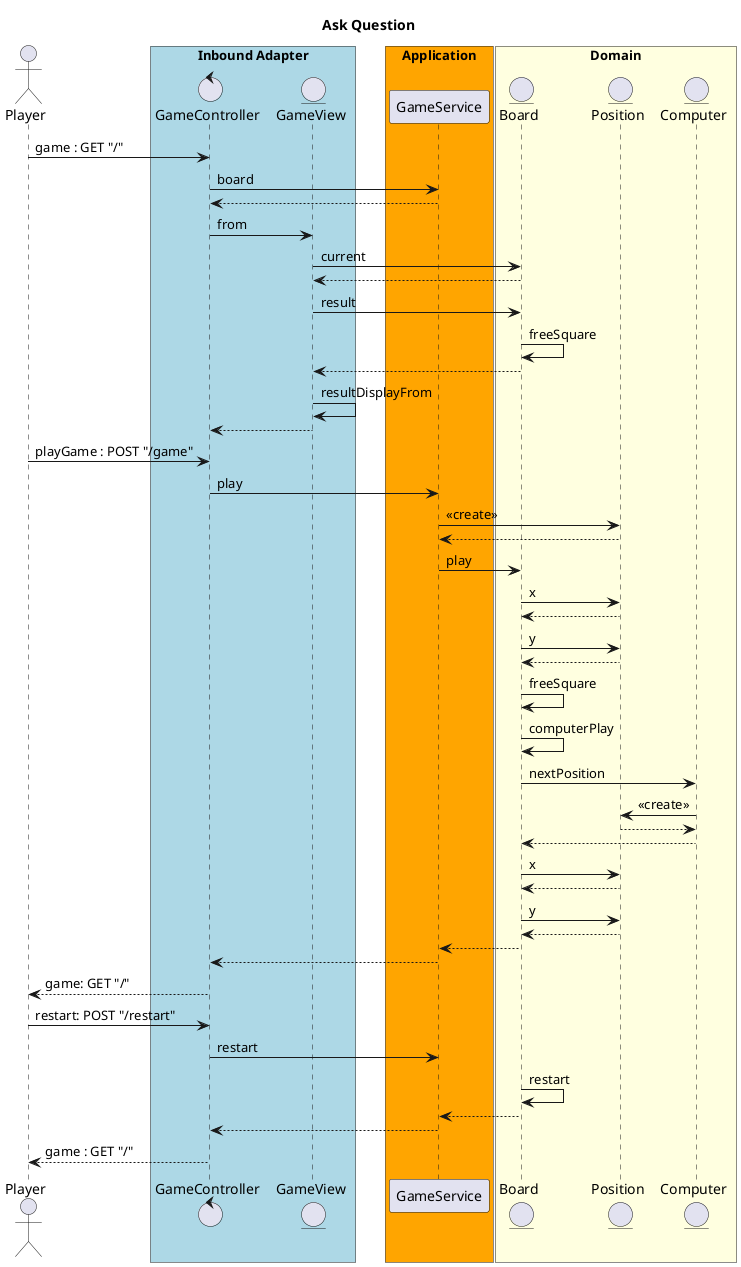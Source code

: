 @startuml
title Ask Question

actor Player as player
box "Inbound Adapter" #lightblue
control GameController  as ctrl
entity GameView as view
endbox
box "Application" #orange
participant GameService as service
endbox

box "Domain" #lightyellow
entity Board as board
entity Position as position
entity Computer as computer
endbox

player -> ctrl : game : GET "/"
ctrl -> service : board
ctrl <-- service
ctrl -> view : from
view -> board : current
view <-- board
view -> board : result
board -> board : freeSquare
view <-- board
view -> view : resultDisplayFrom
ctrl <-- view

player -> ctrl : playGame : POST "/game"
ctrl -> service : play
service -> position : <<create>>
service <-- position
service -> board : play
board -> position : x
board <-- position
board -> position : y
board <-- position
board -> board : freeSquare
board -> board : computerPlay
board -> computer : nextPosition
computer -> position : <<create>>
computer <-- position
board <-- computer
board -> position : x
board <-- position
board -> position : y
board <-- position
service <-- board
ctrl <-- service
player <-- ctrl : game: GET "/"

player -> ctrl : restart: POST "/restart"
ctrl -> service : restart
board -> board : restart
service <-- board
ctrl <-- service
player <-- ctrl : game : GET "/"
@enduml